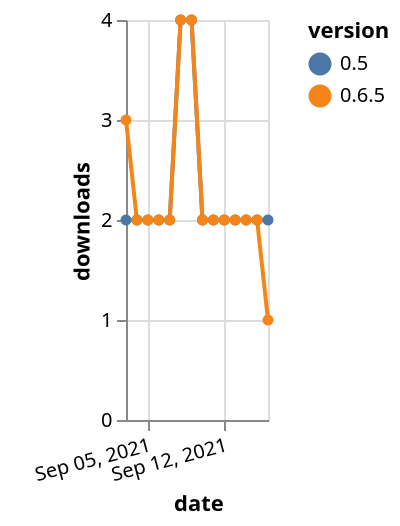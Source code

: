 {"$schema": "https://vega.github.io/schema/vega-lite/v5.json", "description": "A simple bar chart with embedded data.", "data": {"values": [{"date": "2021-09-03", "total": 3519, "delta": 2, "version": "0.5"}, {"date": "2021-09-04", "total": 3521, "delta": 2, "version": "0.5"}, {"date": "2021-09-05", "total": 3523, "delta": 2, "version": "0.5"}, {"date": "2021-09-06", "total": 3525, "delta": 2, "version": "0.5"}, {"date": "2021-09-07", "total": 3527, "delta": 2, "version": "0.5"}, {"date": "2021-09-08", "total": 3531, "delta": 4, "version": "0.5"}, {"date": "2021-09-09", "total": 3535, "delta": 4, "version": "0.5"}, {"date": "2021-09-10", "total": 3537, "delta": 2, "version": "0.5"}, {"date": "2021-09-11", "total": 3539, "delta": 2, "version": "0.5"}, {"date": "2021-09-12", "total": 3541, "delta": 2, "version": "0.5"}, {"date": "2021-09-13", "total": 3543, "delta": 2, "version": "0.5"}, {"date": "2021-09-14", "total": 3545, "delta": 2, "version": "0.5"}, {"date": "2021-09-15", "total": 3547, "delta": 2, "version": "0.5"}, {"date": "2021-09-16", "total": 3549, "delta": 2, "version": "0.5"}, {"date": "2021-09-03", "total": 4059, "delta": 3, "version": "0.6.5"}, {"date": "2021-09-04", "total": 4061, "delta": 2, "version": "0.6.5"}, {"date": "2021-09-05", "total": 4063, "delta": 2, "version": "0.6.5"}, {"date": "2021-09-06", "total": 4065, "delta": 2, "version": "0.6.5"}, {"date": "2021-09-07", "total": 4067, "delta": 2, "version": "0.6.5"}, {"date": "2021-09-08", "total": 4071, "delta": 4, "version": "0.6.5"}, {"date": "2021-09-09", "total": 4075, "delta": 4, "version": "0.6.5"}, {"date": "2021-09-10", "total": 4077, "delta": 2, "version": "0.6.5"}, {"date": "2021-09-11", "total": 4079, "delta": 2, "version": "0.6.5"}, {"date": "2021-09-12", "total": 4081, "delta": 2, "version": "0.6.5"}, {"date": "2021-09-13", "total": 4083, "delta": 2, "version": "0.6.5"}, {"date": "2021-09-14", "total": 4085, "delta": 2, "version": "0.6.5"}, {"date": "2021-09-15", "total": 4087, "delta": 2, "version": "0.6.5"}, {"date": "2021-09-16", "total": 4088, "delta": 1, "version": "0.6.5"}]}, "width": "container", "mark": {"type": "line", "point": {"filled": true}}, "encoding": {"x": {"field": "date", "type": "temporal", "timeUnit": "yearmonthdate", "title": "date", "axis": {"labelAngle": -15}}, "y": {"field": "delta", "type": "quantitative", "title": "downloads"}, "color": {"field": "version", "type": "nominal"}, "tooltip": {"field": "delta"}}}